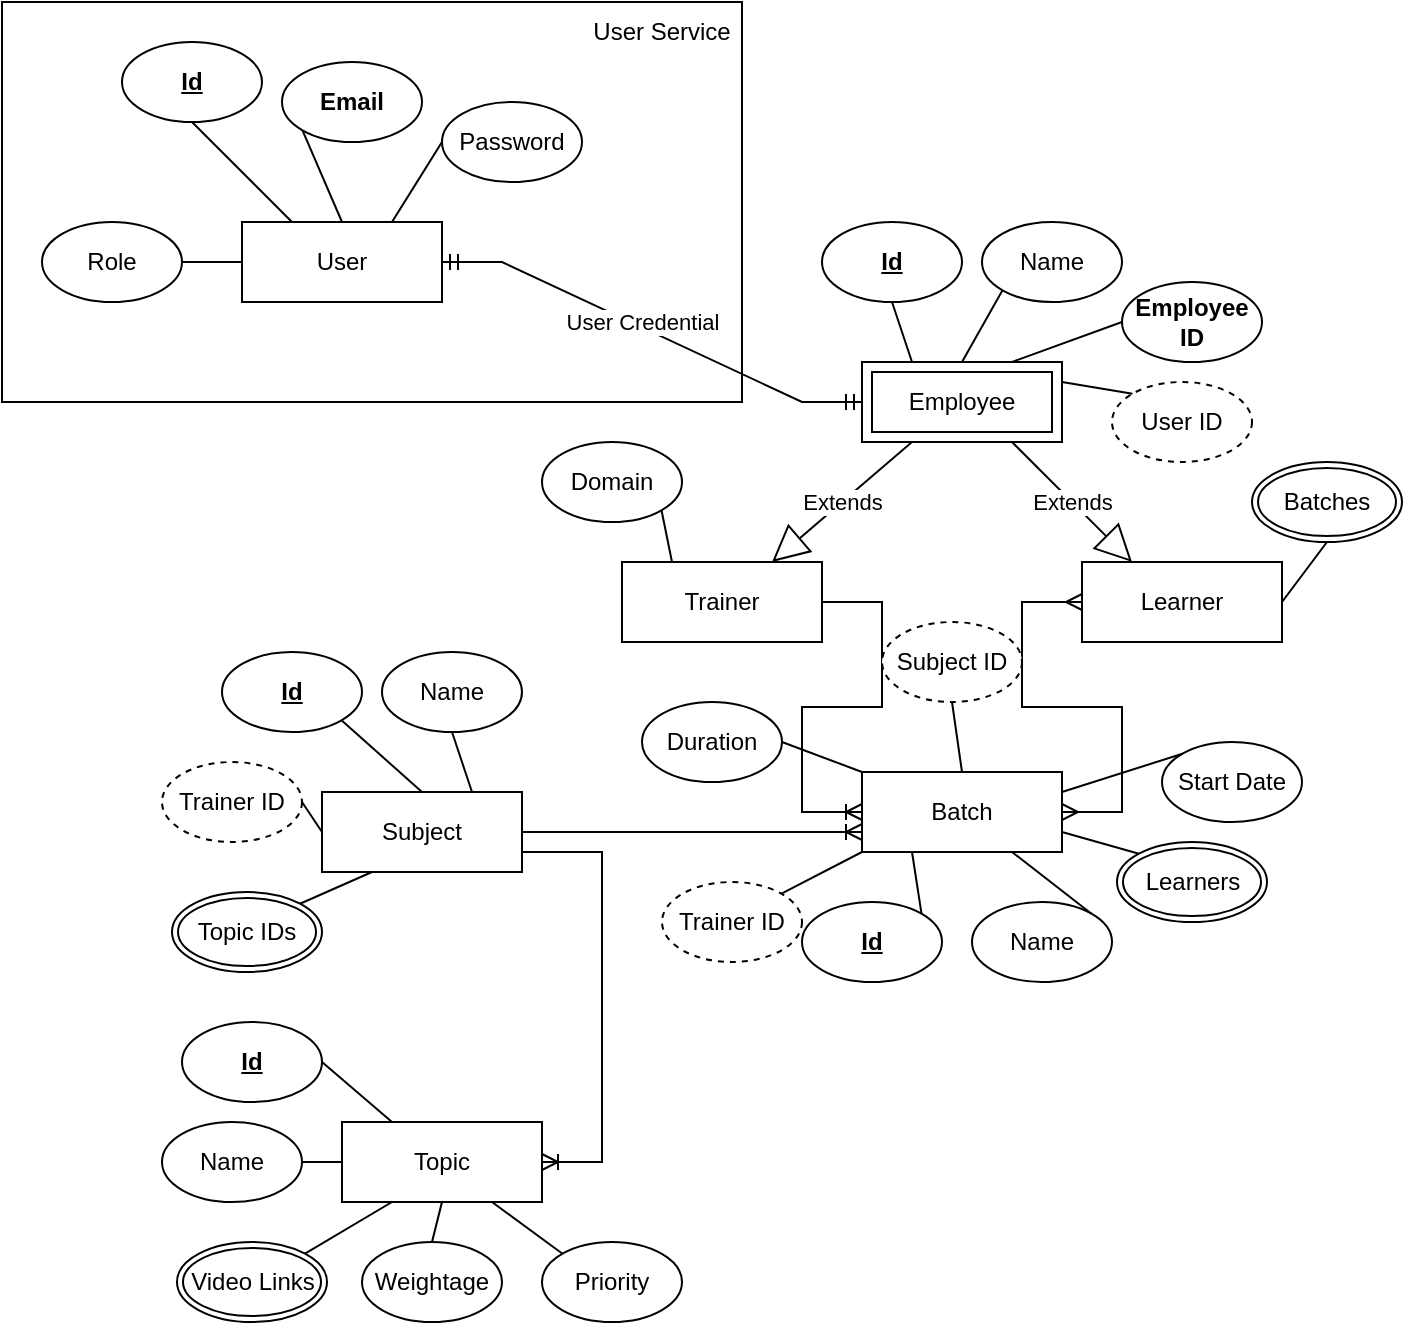 <mxfile version="22.1.0" type="device">
  <diagram name="E-Learning" id="OIANr_8b8tr41d54KV40">
    <mxGraphModel dx="786" dy="459" grid="1" gridSize="10" guides="1" tooltips="1" connect="1" arrows="1" fold="1" page="1" pageScale="1" pageWidth="1100" pageHeight="850" math="0" shadow="0">
      <root>
        <mxCell id="0" />
        <mxCell id="1" parent="0" />
        <mxCell id="QHEEn6cuKo9EkzluKdim-1" value="" style="rounded=0;whiteSpace=wrap;html=1;" vertex="1" parent="1">
          <mxGeometry x="40" y="40" width="370" height="200" as="geometry" />
        </mxCell>
        <mxCell id="Su-YMEVekgUXVJTX0emV-1" value="Employee" style="shape=ext;margin=3;double=1;whiteSpace=wrap;html=1;align=center;" parent="1" vertex="1">
          <mxGeometry x="470" y="220" width="100" height="40" as="geometry" />
        </mxCell>
        <mxCell id="Su-YMEVekgUXVJTX0emV-2" value="Trainer" style="whiteSpace=wrap;html=1;align=center;" parent="1" vertex="1">
          <mxGeometry x="350" y="320" width="100" height="40" as="geometry" />
        </mxCell>
        <mxCell id="Su-YMEVekgUXVJTX0emV-3" value="Learner" style="whiteSpace=wrap;html=1;align=center;" parent="1" vertex="1">
          <mxGeometry x="580" y="320" width="100" height="40" as="geometry" />
        </mxCell>
        <mxCell id="Su-YMEVekgUXVJTX0emV-4" value="&lt;b&gt;&lt;u&gt;Id&lt;/u&gt;&lt;/b&gt;" style="ellipse;whiteSpace=wrap;html=1;align=center;" parent="1" vertex="1">
          <mxGeometry x="450" y="150" width="70" height="40" as="geometry" />
        </mxCell>
        <mxCell id="Su-YMEVekgUXVJTX0emV-5" value="Name" style="ellipse;whiteSpace=wrap;html=1;align=center;" parent="1" vertex="1">
          <mxGeometry x="530" y="150" width="70" height="40" as="geometry" />
        </mxCell>
        <mxCell id="Su-YMEVekgUXVJTX0emV-6" value="&lt;b&gt;Employee ID&lt;/b&gt;" style="ellipse;whiteSpace=wrap;html=1;align=center;" parent="1" vertex="1">
          <mxGeometry x="600" y="180" width="70" height="40" as="geometry" />
        </mxCell>
        <mxCell id="Su-YMEVekgUXVJTX0emV-12" value="" style="endArrow=none;html=1;rounded=0;exitX=0.5;exitY=1;exitDx=0;exitDy=0;entryX=0.25;entryY=0;entryDx=0;entryDy=0;" parent="1" source="Su-YMEVekgUXVJTX0emV-4" target="Su-YMEVekgUXVJTX0emV-1" edge="1">
          <mxGeometry relative="1" as="geometry">
            <mxPoint x="435" y="204" as="sourcePoint" />
            <mxPoint x="480" y="230" as="targetPoint" />
          </mxGeometry>
        </mxCell>
        <mxCell id="Su-YMEVekgUXVJTX0emV-13" value="" style="endArrow=none;html=1;rounded=0;exitX=0;exitY=1;exitDx=0;exitDy=0;entryX=0.5;entryY=0;entryDx=0;entryDy=0;" parent="1" source="Su-YMEVekgUXVJTX0emV-5" target="Su-YMEVekgUXVJTX0emV-1" edge="1">
          <mxGeometry relative="1" as="geometry">
            <mxPoint x="495" y="200" as="sourcePoint" />
            <mxPoint x="505" y="230" as="targetPoint" />
          </mxGeometry>
        </mxCell>
        <mxCell id="Su-YMEVekgUXVJTX0emV-14" value="" style="endArrow=none;html=1;rounded=0;exitX=0;exitY=0.5;exitDx=0;exitDy=0;entryX=0.75;entryY=0;entryDx=0;entryDy=0;" parent="1" source="Su-YMEVekgUXVJTX0emV-6" target="Su-YMEVekgUXVJTX0emV-1" edge="1">
          <mxGeometry relative="1" as="geometry">
            <mxPoint x="550" y="194" as="sourcePoint" />
            <mxPoint x="530" y="230" as="targetPoint" />
          </mxGeometry>
        </mxCell>
        <mxCell id="Su-YMEVekgUXVJTX0emV-15" value="Extends" style="endArrow=block;endSize=16;endFill=0;html=1;rounded=0;exitX=0.25;exitY=1;exitDx=0;exitDy=0;entryX=0.75;entryY=0;entryDx=0;entryDy=0;" parent="1" source="Su-YMEVekgUXVJTX0emV-1" target="Su-YMEVekgUXVJTX0emV-2" edge="1">
          <mxGeometry width="160" relative="1" as="geometry">
            <mxPoint x="495" y="290" as="sourcePoint" />
            <mxPoint x="600" y="320" as="targetPoint" />
          </mxGeometry>
        </mxCell>
        <mxCell id="Su-YMEVekgUXVJTX0emV-16" value="Extends" style="endArrow=block;endSize=16;endFill=0;html=1;rounded=0;exitX=0.75;exitY=1;exitDx=0;exitDy=0;entryX=0.25;entryY=0;entryDx=0;entryDy=0;" parent="1" source="Su-YMEVekgUXVJTX0emV-1" target="Su-YMEVekgUXVJTX0emV-3" edge="1">
          <mxGeometry width="160" relative="1" as="geometry">
            <mxPoint x="505" y="270" as="sourcePoint" />
            <mxPoint x="435" y="330" as="targetPoint" />
          </mxGeometry>
        </mxCell>
        <mxCell id="Su-YMEVekgUXVJTX0emV-18" value="Domain" style="ellipse;whiteSpace=wrap;html=1;align=center;" parent="1" vertex="1">
          <mxGeometry x="310" y="260" width="70" height="40" as="geometry" />
        </mxCell>
        <mxCell id="Su-YMEVekgUXVJTX0emV-20" value="" style="endArrow=none;html=1;rounded=0;exitX=1;exitY=1;exitDx=0;exitDy=0;entryX=0.25;entryY=0;entryDx=0;entryDy=0;" parent="1" source="Su-YMEVekgUXVJTX0emV-18" target="Su-YMEVekgUXVJTX0emV-2" edge="1">
          <mxGeometry relative="1" as="geometry">
            <mxPoint x="340" y="310" as="sourcePoint" />
            <mxPoint x="360" y="330" as="targetPoint" />
          </mxGeometry>
        </mxCell>
        <mxCell id="Su-YMEVekgUXVJTX0emV-22" value="User ID" style="ellipse;whiteSpace=wrap;html=1;align=center;dashed=1;" parent="1" vertex="1">
          <mxGeometry x="595" y="230" width="70" height="40" as="geometry" />
        </mxCell>
        <mxCell id="Su-YMEVekgUXVJTX0emV-23" value="" style="endArrow=none;html=1;rounded=0;exitX=0;exitY=0;exitDx=0;exitDy=0;entryX=1;entryY=0.25;entryDx=0;entryDy=0;" parent="1" source="Su-YMEVekgUXVJTX0emV-22" target="Su-YMEVekgUXVJTX0emV-1" edge="1">
          <mxGeometry relative="1" as="geometry">
            <mxPoint x="610" y="210" as="sourcePoint" />
            <mxPoint x="555" y="230" as="targetPoint" />
          </mxGeometry>
        </mxCell>
        <mxCell id="Su-YMEVekgUXVJTX0emV-24" value="User" style="whiteSpace=wrap;html=1;align=center;" parent="1" vertex="1">
          <mxGeometry x="160" y="150" width="100" height="40" as="geometry" />
        </mxCell>
        <mxCell id="Su-YMEVekgUXVJTX0emV-25" value="&lt;b&gt;&lt;u&gt;Id&lt;/u&gt;&lt;/b&gt;" style="ellipse;whiteSpace=wrap;html=1;align=center;" parent="1" vertex="1">
          <mxGeometry x="100" y="60" width="70" height="40" as="geometry" />
        </mxCell>
        <mxCell id="Su-YMEVekgUXVJTX0emV-26" value="&lt;b&gt;Email&lt;/b&gt;" style="ellipse;whiteSpace=wrap;html=1;align=center;" parent="1" vertex="1">
          <mxGeometry x="180" y="70" width="70" height="40" as="geometry" />
        </mxCell>
        <mxCell id="Su-YMEVekgUXVJTX0emV-27" value="Password" style="ellipse;whiteSpace=wrap;html=1;align=center;" parent="1" vertex="1">
          <mxGeometry x="260" y="90" width="70" height="40" as="geometry" />
        </mxCell>
        <mxCell id="Su-YMEVekgUXVJTX0emV-29" value="Role" style="ellipse;whiteSpace=wrap;html=1;align=center;" parent="1" vertex="1">
          <mxGeometry x="60" y="150" width="70" height="40" as="geometry" />
        </mxCell>
        <mxCell id="Su-YMEVekgUXVJTX0emV-30" value="" style="endArrow=none;html=1;rounded=0;exitX=1;exitY=0.5;exitDx=0;exitDy=0;entryX=0;entryY=0.5;entryDx=0;entryDy=0;" parent="1" source="Su-YMEVekgUXVJTX0emV-29" target="Su-YMEVekgUXVJTX0emV-24" edge="1">
          <mxGeometry relative="1" as="geometry">
            <mxPoint x="405" y="220" as="sourcePoint" />
            <mxPoint x="415" y="250" as="targetPoint" />
          </mxGeometry>
        </mxCell>
        <mxCell id="Su-YMEVekgUXVJTX0emV-32" value="" style="endArrow=none;html=1;rounded=0;exitX=0.5;exitY=1;exitDx=0;exitDy=0;entryX=0.25;entryY=0;entryDx=0;entryDy=0;" parent="1" source="Su-YMEVekgUXVJTX0emV-25" target="Su-YMEVekgUXVJTX0emV-24" edge="1">
          <mxGeometry relative="1" as="geometry">
            <mxPoint x="120" y="130" as="sourcePoint" />
            <mxPoint x="170" y="170" as="targetPoint" />
          </mxGeometry>
        </mxCell>
        <mxCell id="Su-YMEVekgUXVJTX0emV-33" value="" style="endArrow=none;html=1;rounded=0;exitX=0;exitY=1;exitDx=0;exitDy=0;entryX=0.5;entryY=0;entryDx=0;entryDy=0;" parent="1" source="Su-YMEVekgUXVJTX0emV-26" target="Su-YMEVekgUXVJTX0emV-24" edge="1">
          <mxGeometry relative="1" as="geometry">
            <mxPoint x="145" y="110" as="sourcePoint" />
            <mxPoint x="195" y="160" as="targetPoint" />
          </mxGeometry>
        </mxCell>
        <mxCell id="Su-YMEVekgUXVJTX0emV-34" value="" style="endArrow=none;html=1;rounded=0;exitX=0;exitY=0.5;exitDx=0;exitDy=0;entryX=0.75;entryY=0;entryDx=0;entryDy=0;" parent="1" source="Su-YMEVekgUXVJTX0emV-27" target="Su-YMEVekgUXVJTX0emV-24" edge="1">
          <mxGeometry relative="1" as="geometry">
            <mxPoint x="200" y="114" as="sourcePoint" />
            <mxPoint x="220" y="160" as="targetPoint" />
          </mxGeometry>
        </mxCell>
        <mxCell id="Su-YMEVekgUXVJTX0emV-35" value="" style="edgeStyle=entityRelationEdgeStyle;fontSize=12;html=1;endArrow=ERmandOne;startArrow=ERmandOne;rounded=0;entryX=0;entryY=0.5;entryDx=0;entryDy=0;exitX=1;exitY=0.5;exitDx=0;exitDy=0;" parent="1" source="Su-YMEVekgUXVJTX0emV-24" target="Su-YMEVekgUXVJTX0emV-1" edge="1">
          <mxGeometry width="100" height="100" relative="1" as="geometry">
            <mxPoint x="350" y="220" as="sourcePoint" />
            <mxPoint x="450" y="120" as="targetPoint" />
          </mxGeometry>
        </mxCell>
        <mxCell id="Su-YMEVekgUXVJTX0emV-39" value="User Credential" style="edgeLabel;html=1;align=center;verticalAlign=middle;resizable=0;points=[];" parent="Su-YMEVekgUXVJTX0emV-35" vertex="1" connectable="0">
          <mxGeometry x="-0.061" y="3" relative="1" as="geometry">
            <mxPoint as="offset" />
          </mxGeometry>
        </mxCell>
        <mxCell id="Su-YMEVekgUXVJTX0emV-37" value="Batches" style="ellipse;shape=doubleEllipse;margin=3;whiteSpace=wrap;html=1;align=center;" parent="1" vertex="1">
          <mxGeometry x="665" y="270" width="75" height="40" as="geometry" />
        </mxCell>
        <mxCell id="Su-YMEVekgUXVJTX0emV-38" value="" style="endArrow=none;html=1;rounded=0;exitX=0.5;exitY=1;exitDx=0;exitDy=0;entryX=1;entryY=0.5;entryDx=0;entryDy=0;" parent="1" source="Su-YMEVekgUXVJTX0emV-37" target="Su-YMEVekgUXVJTX0emV-3" edge="1">
          <mxGeometry relative="1" as="geometry">
            <mxPoint x="616" y="246" as="sourcePoint" />
            <mxPoint x="580" y="240" as="targetPoint" />
          </mxGeometry>
        </mxCell>
        <mxCell id="Su-YMEVekgUXVJTX0emV-40" value="Batch" style="whiteSpace=wrap;html=1;align=center;" parent="1" vertex="1">
          <mxGeometry x="470" y="425" width="100" height="40" as="geometry" />
        </mxCell>
        <mxCell id="Su-YMEVekgUXVJTX0emV-41" value="&lt;b&gt;&lt;u&gt;Id&lt;/u&gt;&lt;/b&gt;" style="ellipse;whiteSpace=wrap;html=1;align=center;" parent="1" vertex="1">
          <mxGeometry x="440" y="490" width="70" height="40" as="geometry" />
        </mxCell>
        <mxCell id="Su-YMEVekgUXVJTX0emV-42" value="Name" style="ellipse;whiteSpace=wrap;html=1;align=center;" parent="1" vertex="1">
          <mxGeometry x="525" y="490" width="70" height="40" as="geometry" />
        </mxCell>
        <mxCell id="Su-YMEVekgUXVJTX0emV-43" value="Learners" style="ellipse;shape=doubleEllipse;margin=3;whiteSpace=wrap;html=1;align=center;" parent="1" vertex="1">
          <mxGeometry x="597.5" y="460" width="75" height="40" as="geometry" />
        </mxCell>
        <mxCell id="Su-YMEVekgUXVJTX0emV-44" value="" style="edgeStyle=entityRelationEdgeStyle;fontSize=12;html=1;endArrow=ERmany;startArrow=ERmany;rounded=0;entryX=0;entryY=0.5;entryDx=0;entryDy=0;exitX=1;exitY=0.5;exitDx=0;exitDy=0;" parent="1" source="Su-YMEVekgUXVJTX0emV-40" target="Su-YMEVekgUXVJTX0emV-3" edge="1">
          <mxGeometry width="100" height="100" relative="1" as="geometry">
            <mxPoint x="440" y="400" as="sourcePoint" />
            <mxPoint x="540" y="300" as="targetPoint" />
          </mxGeometry>
        </mxCell>
        <mxCell id="Su-YMEVekgUXVJTX0emV-45" value="" style="endArrow=none;html=1;rounded=0;exitX=0;exitY=0;exitDx=0;exitDy=0;entryX=1;entryY=0.75;entryDx=0;entryDy=0;" parent="1" source="Su-YMEVekgUXVJTX0emV-43" target="Su-YMEVekgUXVJTX0emV-40" edge="1">
          <mxGeometry relative="1" as="geometry">
            <mxPoint x="713" y="320" as="sourcePoint" />
            <mxPoint x="690" y="350" as="targetPoint" />
          </mxGeometry>
        </mxCell>
        <mxCell id="Su-YMEVekgUXVJTX0emV-46" value="" style="endArrow=none;html=1;rounded=0;exitX=1;exitY=0;exitDx=0;exitDy=0;entryX=0.75;entryY=1;entryDx=0;entryDy=0;" parent="1" source="Su-YMEVekgUXVJTX0emV-42" target="Su-YMEVekgUXVJTX0emV-40" edge="1">
          <mxGeometry relative="1" as="geometry">
            <mxPoint x="619" y="476" as="sourcePoint" />
            <mxPoint x="580" y="465" as="targetPoint" />
          </mxGeometry>
        </mxCell>
        <mxCell id="Su-YMEVekgUXVJTX0emV-47" value="" style="endArrow=none;html=1;rounded=0;exitX=1;exitY=0;exitDx=0;exitDy=0;entryX=0.25;entryY=1;entryDx=0;entryDy=0;" parent="1" source="Su-YMEVekgUXVJTX0emV-41" target="Su-YMEVekgUXVJTX0emV-40" edge="1">
          <mxGeometry relative="1" as="geometry">
            <mxPoint x="594" y="506" as="sourcePoint" />
            <mxPoint x="555" y="475" as="targetPoint" />
          </mxGeometry>
        </mxCell>
        <mxCell id="Su-YMEVekgUXVJTX0emV-48" value="Trainer ID" style="ellipse;whiteSpace=wrap;html=1;align=center;dashed=1;" parent="1" vertex="1">
          <mxGeometry x="370" y="480" width="70" height="40" as="geometry" />
        </mxCell>
        <mxCell id="Su-YMEVekgUXVJTX0emV-49" value="" style="endArrow=none;html=1;rounded=0;exitX=1;exitY=0;exitDx=0;exitDy=0;entryX=0;entryY=1;entryDx=0;entryDy=0;" parent="1" source="Su-YMEVekgUXVJTX0emV-48" target="Su-YMEVekgUXVJTX0emV-40" edge="1">
          <mxGeometry relative="1" as="geometry">
            <mxPoint x="509" y="506" as="sourcePoint" />
            <mxPoint x="505" y="475" as="targetPoint" />
          </mxGeometry>
        </mxCell>
        <mxCell id="Su-YMEVekgUXVJTX0emV-50" value="Subject" style="whiteSpace=wrap;html=1;align=center;" parent="1" vertex="1">
          <mxGeometry x="200" y="435" width="100" height="40" as="geometry" />
        </mxCell>
        <mxCell id="Su-YMEVekgUXVJTX0emV-51" value="" style="edgeStyle=entityRelationEdgeStyle;fontSize=12;html=1;endArrow=ERoneToMany;rounded=0;exitX=1;exitY=0.5;exitDx=0;exitDy=0;entryX=0;entryY=0.5;entryDx=0;entryDy=0;" parent="1" source="Su-YMEVekgUXVJTX0emV-2" target="Su-YMEVekgUXVJTX0emV-40" edge="1">
          <mxGeometry width="100" height="100" relative="1" as="geometry">
            <mxPoint x="430" y="500" as="sourcePoint" />
            <mxPoint x="530" y="400" as="targetPoint" />
          </mxGeometry>
        </mxCell>
        <mxCell id="Su-YMEVekgUXVJTX0emV-52" value="&lt;b&gt;&lt;u&gt;Id&lt;/u&gt;&lt;/b&gt;" style="ellipse;whiteSpace=wrap;html=1;align=center;" parent="1" vertex="1">
          <mxGeometry x="150" y="365" width="70" height="40" as="geometry" />
        </mxCell>
        <mxCell id="Su-YMEVekgUXVJTX0emV-53" value="Name" style="ellipse;whiteSpace=wrap;html=1;align=center;" parent="1" vertex="1">
          <mxGeometry x="230" y="365" width="70" height="40" as="geometry" />
        </mxCell>
        <mxCell id="Su-YMEVekgUXVJTX0emV-54" value="Trainer ID" style="ellipse;whiteSpace=wrap;html=1;align=center;dashed=1;" parent="1" vertex="1">
          <mxGeometry x="120" y="420" width="70" height="40" as="geometry" />
        </mxCell>
        <mxCell id="Su-YMEVekgUXVJTX0emV-55" value="Topic IDs" style="ellipse;shape=doubleEllipse;margin=3;whiteSpace=wrap;html=1;align=center;" parent="1" vertex="1">
          <mxGeometry x="125" y="485" width="75" height="40" as="geometry" />
        </mxCell>
        <mxCell id="Su-YMEVekgUXVJTX0emV-56" value="Start Date" style="ellipse;whiteSpace=wrap;html=1;align=center;" parent="1" vertex="1">
          <mxGeometry x="620" y="410" width="70" height="40" as="geometry" />
        </mxCell>
        <mxCell id="Su-YMEVekgUXVJTX0emV-57" value="Duration" style="ellipse;whiteSpace=wrap;html=1;align=center;" parent="1" vertex="1">
          <mxGeometry x="360" y="390" width="70" height="40" as="geometry" />
        </mxCell>
        <mxCell id="Su-YMEVekgUXVJTX0emV-58" value="" style="endArrow=none;html=1;rounded=0;exitX=1;exitY=0.5;exitDx=0;exitDy=0;entryX=0;entryY=0;entryDx=0;entryDy=0;" parent="1" source="Su-YMEVekgUXVJTX0emV-57" target="Su-YMEVekgUXVJTX0emV-40" edge="1">
          <mxGeometry relative="1" as="geometry">
            <mxPoint x="439" y="496" as="sourcePoint" />
            <mxPoint x="480" y="475" as="targetPoint" />
          </mxGeometry>
        </mxCell>
        <mxCell id="Su-YMEVekgUXVJTX0emV-59" value="" style="endArrow=none;html=1;rounded=0;exitX=1;exitY=0.25;exitDx=0;exitDy=0;entryX=0;entryY=0;entryDx=0;entryDy=0;" parent="1" source="Su-YMEVekgUXVJTX0emV-40" target="Su-YMEVekgUXVJTX0emV-56" edge="1">
          <mxGeometry relative="1" as="geometry">
            <mxPoint x="449" y="506" as="sourcePoint" />
            <mxPoint x="490" y="485" as="targetPoint" />
          </mxGeometry>
        </mxCell>
        <mxCell id="Su-YMEVekgUXVJTX0emV-61" value="Subject ID" style="ellipse;whiteSpace=wrap;html=1;align=center;dashed=1;" parent="1" vertex="1">
          <mxGeometry x="480" y="350" width="70" height="40" as="geometry" />
        </mxCell>
        <mxCell id="Su-YMEVekgUXVJTX0emV-62" value="" style="endArrow=none;html=1;rounded=0;exitX=0.5;exitY=1;exitDx=0;exitDy=0;entryX=0.5;entryY=0;entryDx=0;entryDy=0;" parent="1" source="Su-YMEVekgUXVJTX0emV-61" target="Su-YMEVekgUXVJTX0emV-40" edge="1">
          <mxGeometry relative="1" as="geometry">
            <mxPoint x="440" y="420" as="sourcePoint" />
            <mxPoint x="480" y="435" as="targetPoint" />
          </mxGeometry>
        </mxCell>
        <mxCell id="Su-YMEVekgUXVJTX0emV-63" value="" style="endArrow=none;html=1;rounded=0;exitX=0.5;exitY=1;exitDx=0;exitDy=0;entryX=0.75;entryY=0;entryDx=0;entryDy=0;" parent="1" source="Su-YMEVekgUXVJTX0emV-53" target="Su-YMEVekgUXVJTX0emV-50" edge="1">
          <mxGeometry relative="1" as="geometry">
            <mxPoint x="500" y="425" as="sourcePoint" />
            <mxPoint x="540" y="440" as="targetPoint" />
          </mxGeometry>
        </mxCell>
        <mxCell id="Su-YMEVekgUXVJTX0emV-64" value="" style="endArrow=none;html=1;rounded=0;exitX=1;exitY=1;exitDx=0;exitDy=0;entryX=0.5;entryY=0;entryDx=0;entryDy=0;" parent="1" source="Su-YMEVekgUXVJTX0emV-52" target="Su-YMEVekgUXVJTX0emV-50" edge="1">
          <mxGeometry relative="1" as="geometry">
            <mxPoint x="275" y="415" as="sourcePoint" />
            <mxPoint x="285" y="445" as="targetPoint" />
          </mxGeometry>
        </mxCell>
        <mxCell id="Su-YMEVekgUXVJTX0emV-65" value="" style="endArrow=none;html=1;rounded=0;exitX=1;exitY=0.5;exitDx=0;exitDy=0;entryX=0;entryY=0.5;entryDx=0;entryDy=0;" parent="1" source="Su-YMEVekgUXVJTX0emV-54" target="Su-YMEVekgUXVJTX0emV-50" edge="1">
          <mxGeometry relative="1" as="geometry">
            <mxPoint x="219" y="409" as="sourcePoint" />
            <mxPoint x="260" y="445" as="targetPoint" />
          </mxGeometry>
        </mxCell>
        <mxCell id="Su-YMEVekgUXVJTX0emV-66" value="" style="endArrow=none;html=1;rounded=0;exitX=1;exitY=0;exitDx=0;exitDy=0;entryX=0.25;entryY=1;entryDx=0;entryDy=0;" parent="1" source="Su-YMEVekgUXVJTX0emV-55" target="Su-YMEVekgUXVJTX0emV-50" edge="1">
          <mxGeometry relative="1" as="geometry">
            <mxPoint x="200" y="450" as="sourcePoint" />
            <mxPoint x="210" y="465" as="targetPoint" />
          </mxGeometry>
        </mxCell>
        <mxCell id="Su-YMEVekgUXVJTX0emV-67" value="" style="edgeStyle=entityRelationEdgeStyle;fontSize=12;html=1;endArrow=ERoneToMany;rounded=0;exitX=1;exitY=0.5;exitDx=0;exitDy=0;entryX=0;entryY=0.75;entryDx=0;entryDy=0;" parent="1" source="Su-YMEVekgUXVJTX0emV-50" target="Su-YMEVekgUXVJTX0emV-40" edge="1">
          <mxGeometry width="100" height="100" relative="1" as="geometry">
            <mxPoint x="460" y="350" as="sourcePoint" />
            <mxPoint x="480" y="455" as="targetPoint" />
          </mxGeometry>
        </mxCell>
        <mxCell id="ZA2R68NSi6haRx9WB-m2-2" value="Topic" style="whiteSpace=wrap;html=1;align=center;" parent="1" vertex="1">
          <mxGeometry x="210" y="600" width="100" height="40" as="geometry" />
        </mxCell>
        <mxCell id="ZA2R68NSi6haRx9WB-m2-3" value="&lt;b&gt;&lt;u&gt;Id&lt;/u&gt;&lt;/b&gt;" style="ellipse;whiteSpace=wrap;html=1;align=center;" parent="1" vertex="1">
          <mxGeometry x="130" y="550" width="70" height="40" as="geometry" />
        </mxCell>
        <mxCell id="ZA2R68NSi6haRx9WB-m2-4" value="Name" style="ellipse;whiteSpace=wrap;html=1;align=center;" parent="1" vertex="1">
          <mxGeometry x="120" y="600" width="70" height="40" as="geometry" />
        </mxCell>
        <mxCell id="ZA2R68NSi6haRx9WB-m2-5" value="Video Links" style="ellipse;shape=doubleEllipse;margin=3;whiteSpace=wrap;html=1;align=center;" parent="1" vertex="1">
          <mxGeometry x="127.5" y="660" width="75" height="40" as="geometry" />
        </mxCell>
        <mxCell id="ZA2R68NSi6haRx9WB-m2-6" value="" style="endArrow=none;html=1;rounded=0;exitX=1;exitY=0.5;exitDx=0;exitDy=0;entryX=0.25;entryY=0;entryDx=0;entryDy=0;" parent="1" source="ZA2R68NSi6haRx9WB-m2-3" target="ZA2R68NSi6haRx9WB-m2-2" edge="1">
          <mxGeometry relative="1" as="geometry">
            <mxPoint x="275" y="415" as="sourcePoint" />
            <mxPoint x="285" y="445" as="targetPoint" />
          </mxGeometry>
        </mxCell>
        <mxCell id="ZA2R68NSi6haRx9WB-m2-7" value="" style="endArrow=none;html=1;rounded=0;exitX=1;exitY=0.5;exitDx=0;exitDy=0;entryX=0;entryY=0.5;entryDx=0;entryDy=0;" parent="1" source="ZA2R68NSi6haRx9WB-m2-4" target="ZA2R68NSi6haRx9WB-m2-2" edge="1">
          <mxGeometry relative="1" as="geometry">
            <mxPoint x="210" y="580" as="sourcePoint" />
            <mxPoint x="245" y="610" as="targetPoint" />
          </mxGeometry>
        </mxCell>
        <mxCell id="ZA2R68NSi6haRx9WB-m2-8" value="" style="endArrow=none;html=1;rounded=0;exitX=1;exitY=0;exitDx=0;exitDy=0;entryX=0.25;entryY=1;entryDx=0;entryDy=0;" parent="1" source="ZA2R68NSi6haRx9WB-m2-5" target="ZA2R68NSi6haRx9WB-m2-2" edge="1">
          <mxGeometry relative="1" as="geometry">
            <mxPoint x="190" y="616" as="sourcePoint" />
            <mxPoint x="220" y="630" as="targetPoint" />
          </mxGeometry>
        </mxCell>
        <mxCell id="ZA2R68NSi6haRx9WB-m2-9" value="Weightage" style="ellipse;whiteSpace=wrap;html=1;align=center;" parent="1" vertex="1">
          <mxGeometry x="220" y="660" width="70" height="40" as="geometry" />
        </mxCell>
        <mxCell id="ZA2R68NSi6haRx9WB-m2-10" value="Priority" style="ellipse;whiteSpace=wrap;html=1;align=center;" parent="1" vertex="1">
          <mxGeometry x="310" y="660" width="70" height="40" as="geometry" />
        </mxCell>
        <mxCell id="ZA2R68NSi6haRx9WB-m2-11" value="" style="endArrow=none;html=1;rounded=0;exitX=0.5;exitY=0;exitDx=0;exitDy=0;entryX=0.5;entryY=1;entryDx=0;entryDy=0;" parent="1" source="ZA2R68NSi6haRx9WB-m2-9" target="ZA2R68NSi6haRx9WB-m2-2" edge="1">
          <mxGeometry relative="1" as="geometry">
            <mxPoint x="201" y="676" as="sourcePoint" />
            <mxPoint x="245" y="650" as="targetPoint" />
          </mxGeometry>
        </mxCell>
        <mxCell id="ZA2R68NSi6haRx9WB-m2-12" value="" style="endArrow=none;html=1;rounded=0;exitX=0;exitY=0;exitDx=0;exitDy=0;entryX=0.75;entryY=1;entryDx=0;entryDy=0;" parent="1" source="ZA2R68NSi6haRx9WB-m2-10" target="ZA2R68NSi6haRx9WB-m2-2" edge="1">
          <mxGeometry relative="1" as="geometry">
            <mxPoint x="265" y="670" as="sourcePoint" />
            <mxPoint x="270" y="650" as="targetPoint" />
          </mxGeometry>
        </mxCell>
        <mxCell id="ZA2R68NSi6haRx9WB-m2-14" value="" style="edgeStyle=entityRelationEdgeStyle;fontSize=12;html=1;endArrow=ERoneToMany;rounded=0;exitX=1;exitY=0.75;exitDx=0;exitDy=0;" parent="1" source="Su-YMEVekgUXVJTX0emV-50" target="ZA2R68NSi6haRx9WB-m2-2" edge="1">
          <mxGeometry width="100" height="100" relative="1" as="geometry">
            <mxPoint x="310" y="465" as="sourcePoint" />
            <mxPoint x="480" y="465" as="targetPoint" />
          </mxGeometry>
        </mxCell>
        <mxCell id="QHEEn6cuKo9EkzluKdim-2" value="User Service" style="text;html=1;strokeColor=none;fillColor=none;align=center;verticalAlign=middle;whiteSpace=wrap;rounded=0;" vertex="1" parent="1">
          <mxGeometry x="330" y="40" width="80" height="30" as="geometry" />
        </mxCell>
      </root>
    </mxGraphModel>
  </diagram>
</mxfile>
